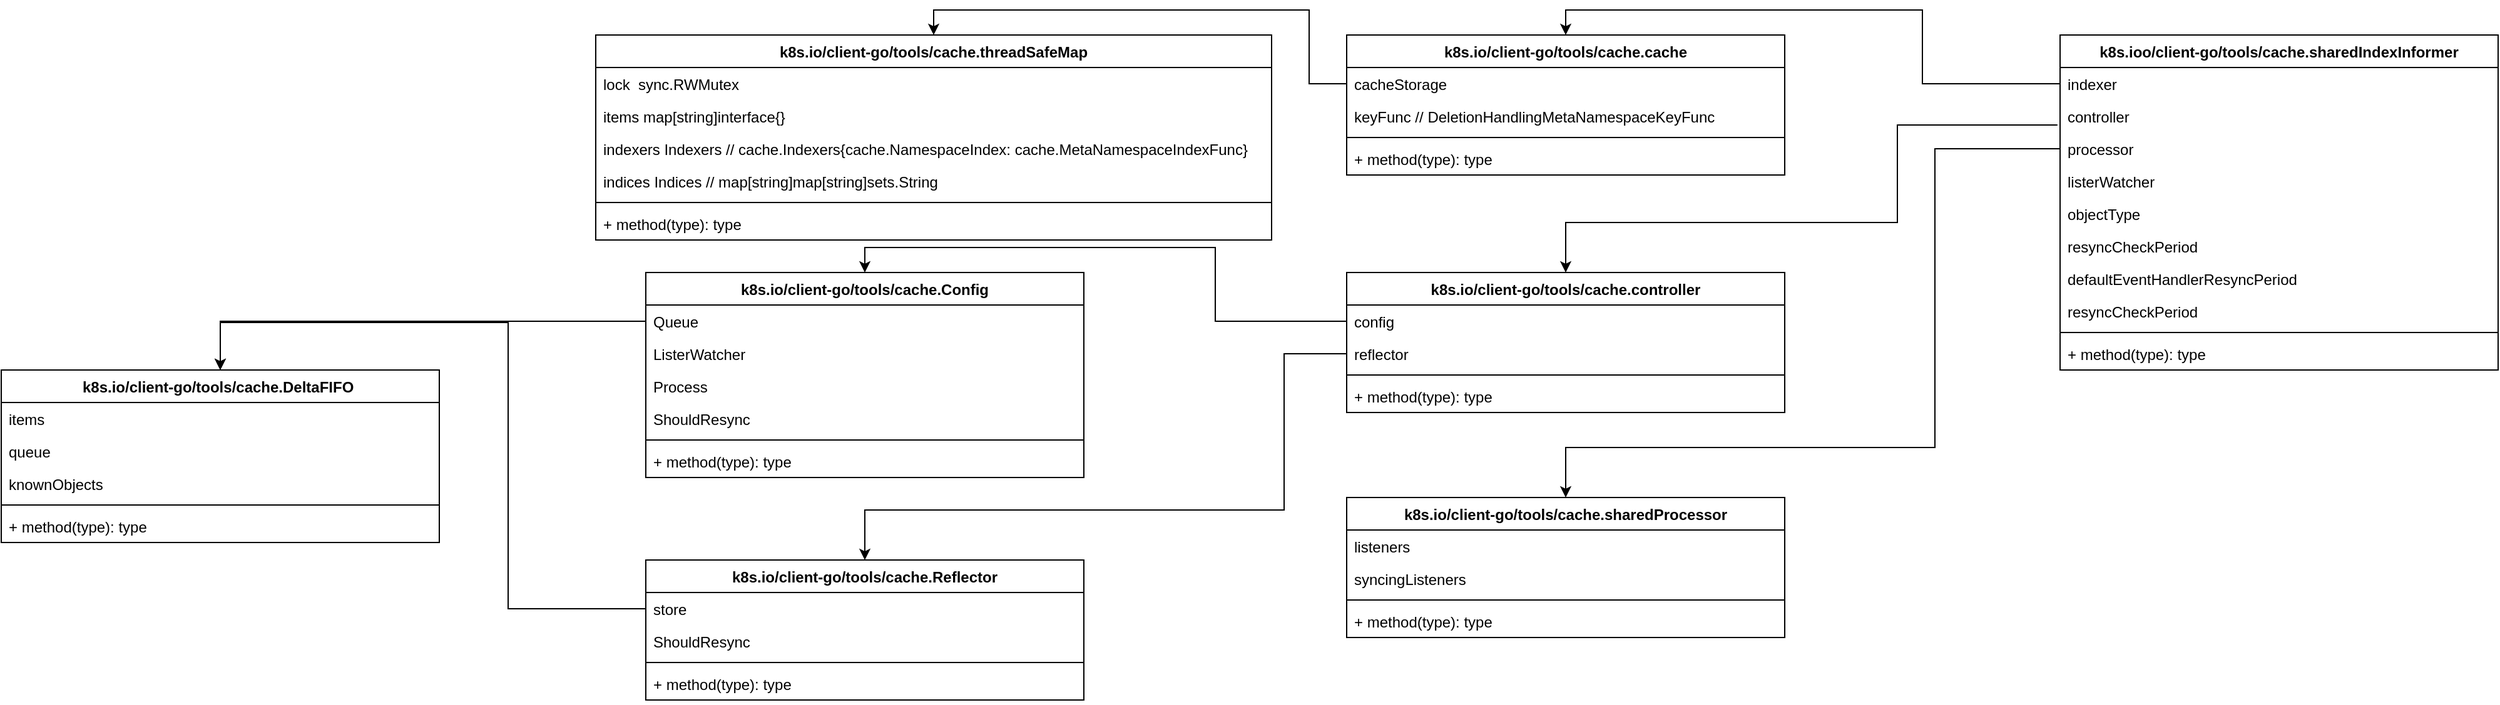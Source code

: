 <mxfile version="12.3.2" type="device" pages="1"><diagram id="22zw4cr5v_jIvlkGgAyu" name="第 1 页"><mxGraphModel dx="2600" dy="680" grid="1" gridSize="10" guides="1" tooltips="1" connect="1" arrows="1" fold="1" page="1" pageScale="1" pageWidth="827" pageHeight="1169" math="0" shadow="0"><root><mxCell id="0"/><mxCell id="1" parent="0"/><mxCell id="lrNdZ6jkVp4dtQRgkQYg-6" value="k8s.ioo/client-go/tools/cache.sharedIndexInformer" style="swimlane;fontStyle=1;align=center;verticalAlign=top;childLayout=stackLayout;horizontal=1;startSize=26;horizontalStack=0;resizeParent=1;resizeParentMax=0;resizeLast=0;collapsible=1;marginBottom=0;" parent="1" vertex="1"><mxGeometry x="230" y="250" width="350" height="268" as="geometry"/></mxCell><mxCell id="lrNdZ6jkVp4dtQRgkQYg-7" value="indexer" style="text;strokeColor=none;fillColor=none;align=left;verticalAlign=top;spacingLeft=4;spacingRight=4;overflow=hidden;rotatable=0;points=[[0,0.5],[1,0.5]];portConstraint=eastwest;" parent="lrNdZ6jkVp4dtQRgkQYg-6" vertex="1"><mxGeometry y="26" width="350" height="26" as="geometry"/></mxCell><mxCell id="lrNdZ6jkVp4dtQRgkQYg-32" value="controller" style="text;strokeColor=none;fillColor=none;align=left;verticalAlign=top;spacingLeft=4;spacingRight=4;overflow=hidden;rotatable=0;points=[[0,0.5],[1,0.5]];portConstraint=eastwest;" parent="lrNdZ6jkVp4dtQRgkQYg-6" vertex="1"><mxGeometry y="52" width="350" height="26" as="geometry"/></mxCell><mxCell id="lrNdZ6jkVp4dtQRgkQYg-33" value="processor" style="text;strokeColor=none;fillColor=none;align=left;verticalAlign=top;spacingLeft=4;spacingRight=4;overflow=hidden;rotatable=0;points=[[0,0.5],[1,0.5]];portConstraint=eastwest;" parent="lrNdZ6jkVp4dtQRgkQYg-6" vertex="1"><mxGeometry y="78" width="350" height="26" as="geometry"/></mxCell><mxCell id="lrNdZ6jkVp4dtQRgkQYg-28" value="listerWatcher" style="text;strokeColor=none;fillColor=none;align=left;verticalAlign=top;spacingLeft=4;spacingRight=4;overflow=hidden;rotatable=0;points=[[0,0.5],[1,0.5]];portConstraint=eastwest;" parent="lrNdZ6jkVp4dtQRgkQYg-6" vertex="1"><mxGeometry y="104" width="350" height="26" as="geometry"/></mxCell><mxCell id="lrNdZ6jkVp4dtQRgkQYg-35" value="objectType" style="text;strokeColor=none;fillColor=none;align=left;verticalAlign=top;spacingLeft=4;spacingRight=4;overflow=hidden;rotatable=0;points=[[0,0.5],[1,0.5]];portConstraint=eastwest;" parent="lrNdZ6jkVp4dtQRgkQYg-6" vertex="1"><mxGeometry y="130" width="350" height="26" as="geometry"/></mxCell><mxCell id="lrNdZ6jkVp4dtQRgkQYg-36" value="resyncCheckPeriod" style="text;strokeColor=none;fillColor=none;align=left;verticalAlign=top;spacingLeft=4;spacingRight=4;overflow=hidden;rotatable=0;points=[[0,0.5],[1,0.5]];portConstraint=eastwest;" parent="lrNdZ6jkVp4dtQRgkQYg-6" vertex="1"><mxGeometry y="156" width="350" height="26" as="geometry"/></mxCell><mxCell id="lrNdZ6jkVp4dtQRgkQYg-37" value="defaultEventHandlerResyncPeriod" style="text;strokeColor=none;fillColor=none;align=left;verticalAlign=top;spacingLeft=4;spacingRight=4;overflow=hidden;rotatable=0;points=[[0,0.5],[1,0.5]];portConstraint=eastwest;" parent="lrNdZ6jkVp4dtQRgkQYg-6" vertex="1"><mxGeometry y="182" width="350" height="26" as="geometry"/></mxCell><mxCell id="lrNdZ6jkVp4dtQRgkQYg-34" value="resyncCheckPeriod" style="text;strokeColor=none;fillColor=none;align=left;verticalAlign=top;spacingLeft=4;spacingRight=4;overflow=hidden;rotatable=0;points=[[0,0.5],[1,0.5]];portConstraint=eastwest;" parent="lrNdZ6jkVp4dtQRgkQYg-6" vertex="1"><mxGeometry y="208" width="350" height="26" as="geometry"/></mxCell><mxCell id="lrNdZ6jkVp4dtQRgkQYg-8" value="" style="line;strokeWidth=1;fillColor=none;align=left;verticalAlign=middle;spacingTop=-1;spacingLeft=3;spacingRight=3;rotatable=0;labelPosition=right;points=[];portConstraint=eastwest;" parent="lrNdZ6jkVp4dtQRgkQYg-6" vertex="1"><mxGeometry y="234" width="350" height="8" as="geometry"/></mxCell><mxCell id="lrNdZ6jkVp4dtQRgkQYg-9" value="+ method(type): type" style="text;strokeColor=none;fillColor=none;align=left;verticalAlign=top;spacingLeft=4;spacingRight=4;overflow=hidden;rotatable=0;points=[[0,0.5],[1,0.5]];portConstraint=eastwest;" parent="lrNdZ6jkVp4dtQRgkQYg-6" vertex="1"><mxGeometry y="242" width="350" height="26" as="geometry"/></mxCell><mxCell id="lrNdZ6jkVp4dtQRgkQYg-10" value="k8s.io/client-go/tools/cache.cache" style="swimlane;fontStyle=1;align=center;verticalAlign=top;childLayout=stackLayout;horizontal=1;startSize=26;horizontalStack=0;resizeParent=1;resizeParentMax=0;resizeLast=0;collapsible=1;marginBottom=0;" parent="1" vertex="1"><mxGeometry x="-340" y="250" width="350" height="112" as="geometry"/></mxCell><mxCell id="lrNdZ6jkVp4dtQRgkQYg-11" value="cacheStorage" style="text;strokeColor=none;fillColor=none;align=left;verticalAlign=top;spacingLeft=4;spacingRight=4;overflow=hidden;rotatable=0;points=[[0,0.5],[1,0.5]];portConstraint=eastwest;" parent="lrNdZ6jkVp4dtQRgkQYg-10" vertex="1"><mxGeometry y="26" width="350" height="26" as="geometry"/></mxCell><mxCell id="lrNdZ6jkVp4dtQRgkQYg-14" value="keyFunc // DeletionHandlingMetaNamespaceKeyFunc" style="text;strokeColor=none;fillColor=none;align=left;verticalAlign=top;spacingLeft=4;spacingRight=4;overflow=hidden;rotatable=0;points=[[0,0.5],[1,0.5]];portConstraint=eastwest;" parent="lrNdZ6jkVp4dtQRgkQYg-10" vertex="1"><mxGeometry y="52" width="350" height="26" as="geometry"/></mxCell><mxCell id="lrNdZ6jkVp4dtQRgkQYg-12" value="" style="line;strokeWidth=1;fillColor=none;align=left;verticalAlign=middle;spacingTop=-1;spacingLeft=3;spacingRight=3;rotatable=0;labelPosition=right;points=[];portConstraint=eastwest;" parent="lrNdZ6jkVp4dtQRgkQYg-10" vertex="1"><mxGeometry y="78" width="350" height="8" as="geometry"/></mxCell><mxCell id="lrNdZ6jkVp4dtQRgkQYg-13" value="+ method(type): type" style="text;strokeColor=none;fillColor=none;align=left;verticalAlign=top;spacingLeft=4;spacingRight=4;overflow=hidden;rotatable=0;points=[[0,0.5],[1,0.5]];portConstraint=eastwest;" parent="lrNdZ6jkVp4dtQRgkQYg-10" vertex="1"><mxGeometry y="86" width="350" height="26" as="geometry"/></mxCell><mxCell id="lrNdZ6jkVp4dtQRgkQYg-15" style="edgeStyle=orthogonalEdgeStyle;rounded=0;orthogonalLoop=1;jettySize=auto;html=1;entryX=0.5;entryY=0;entryDx=0;entryDy=0;" parent="1" source="lrNdZ6jkVp4dtQRgkQYg-7" target="lrNdZ6jkVp4dtQRgkQYg-10" edge="1"><mxGeometry relative="1" as="geometry"/></mxCell><mxCell id="lrNdZ6jkVp4dtQRgkQYg-16" value="k8s.io/client-go/tools/cache.threadSafeMap" style="swimlane;fontStyle=1;align=center;verticalAlign=top;childLayout=stackLayout;horizontal=1;startSize=26;horizontalStack=0;resizeParent=1;resizeParentMax=0;resizeLast=0;collapsible=1;marginBottom=0;" parent="1" vertex="1"><mxGeometry x="-940" y="250" width="540" height="164" as="geometry"/></mxCell><mxCell id="lrNdZ6jkVp4dtQRgkQYg-17" value="lock  sync.RWMutex" style="text;strokeColor=none;fillColor=none;align=left;verticalAlign=top;spacingLeft=4;spacingRight=4;overflow=hidden;rotatable=0;points=[[0,0.5],[1,0.5]];portConstraint=eastwest;" parent="lrNdZ6jkVp4dtQRgkQYg-16" vertex="1"><mxGeometry y="26" width="540" height="26" as="geometry"/></mxCell><mxCell id="lrNdZ6jkVp4dtQRgkQYg-18" value="items map[string]interface{}" style="text;strokeColor=none;fillColor=none;align=left;verticalAlign=top;spacingLeft=4;spacingRight=4;overflow=hidden;rotatable=0;points=[[0,0.5],[1,0.5]];portConstraint=eastwest;" parent="lrNdZ6jkVp4dtQRgkQYg-16" vertex="1"><mxGeometry y="52" width="540" height="26" as="geometry"/></mxCell><mxCell id="lrNdZ6jkVp4dtQRgkQYg-26" value="indexers Indexers // cache.Indexers{cache.NamespaceIndex: cache.MetaNamespaceIndexFunc}" style="text;strokeColor=none;fillColor=none;align=left;verticalAlign=top;spacingLeft=4;spacingRight=4;overflow=hidden;rotatable=0;points=[[0,0.5],[1,0.5]];portConstraint=eastwest;" parent="lrNdZ6jkVp4dtQRgkQYg-16" vertex="1"><mxGeometry y="78" width="540" height="26" as="geometry"/></mxCell><mxCell id="lrNdZ6jkVp4dtQRgkQYg-25" value="indices Indices // map[string]map[string]sets.String" style="text;strokeColor=none;fillColor=none;align=left;verticalAlign=top;spacingLeft=4;spacingRight=4;overflow=hidden;rotatable=0;points=[[0,0.5],[1,0.5]];portConstraint=eastwest;" parent="lrNdZ6jkVp4dtQRgkQYg-16" vertex="1"><mxGeometry y="104" width="540" height="26" as="geometry"/></mxCell><mxCell id="lrNdZ6jkVp4dtQRgkQYg-19" value="" style="line;strokeWidth=1;fillColor=none;align=left;verticalAlign=middle;spacingTop=-1;spacingLeft=3;spacingRight=3;rotatable=0;labelPosition=right;points=[];portConstraint=eastwest;" parent="lrNdZ6jkVp4dtQRgkQYg-16" vertex="1"><mxGeometry y="130" width="540" height="8" as="geometry"/></mxCell><mxCell id="lrNdZ6jkVp4dtQRgkQYg-20" value="+ method(type): type" style="text;strokeColor=none;fillColor=none;align=left;verticalAlign=top;spacingLeft=4;spacingRight=4;overflow=hidden;rotatable=0;points=[[0,0.5],[1,0.5]];portConstraint=eastwest;" parent="lrNdZ6jkVp4dtQRgkQYg-16" vertex="1"><mxGeometry y="138" width="540" height="26" as="geometry"/></mxCell><mxCell id="lrNdZ6jkVp4dtQRgkQYg-27" style="edgeStyle=orthogonalEdgeStyle;rounded=0;orthogonalLoop=1;jettySize=auto;html=1;entryX=0.5;entryY=0;entryDx=0;entryDy=0;" parent="1" source="lrNdZ6jkVp4dtQRgkQYg-11" target="lrNdZ6jkVp4dtQRgkQYg-16" edge="1"><mxGeometry relative="1" as="geometry"/></mxCell><mxCell id="AgOQQeNGocTUa8zRwxea-1" value="k8s.io/client-go/tools/cache.controller" style="swimlane;fontStyle=1;align=center;verticalAlign=top;childLayout=stackLayout;horizontal=1;startSize=26;horizontalStack=0;resizeParent=1;resizeParentMax=0;resizeLast=0;collapsible=1;marginBottom=0;" parent="1" vertex="1"><mxGeometry x="-340" y="440" width="350" height="112" as="geometry"/></mxCell><mxCell id="AgOQQeNGocTUa8zRwxea-3" value="config" style="text;strokeColor=none;fillColor=none;align=left;verticalAlign=top;spacingLeft=4;spacingRight=4;overflow=hidden;rotatable=0;points=[[0,0.5],[1,0.5]];portConstraint=eastwest;" parent="AgOQQeNGocTUa8zRwxea-1" vertex="1"><mxGeometry y="26" width="350" height="26" as="geometry"/></mxCell><mxCell id="AgOQQeNGocTUa8zRwxea-2" value="reflector" style="text;strokeColor=none;fillColor=none;align=left;verticalAlign=top;spacingLeft=4;spacingRight=4;overflow=hidden;rotatable=0;points=[[0,0.5],[1,0.5]];portConstraint=eastwest;" parent="AgOQQeNGocTUa8zRwxea-1" vertex="1"><mxGeometry y="52" width="350" height="26" as="geometry"/></mxCell><mxCell id="AgOQQeNGocTUa8zRwxea-4" value="" style="line;strokeWidth=1;fillColor=none;align=left;verticalAlign=middle;spacingTop=-1;spacingLeft=3;spacingRight=3;rotatable=0;labelPosition=right;points=[];portConstraint=eastwest;" parent="AgOQQeNGocTUa8zRwxea-1" vertex="1"><mxGeometry y="78" width="350" height="8" as="geometry"/></mxCell><mxCell id="AgOQQeNGocTUa8zRwxea-5" value="+ method(type): type" style="text;strokeColor=none;fillColor=none;align=left;verticalAlign=top;spacingLeft=4;spacingRight=4;overflow=hidden;rotatable=0;points=[[0,0.5],[1,0.5]];portConstraint=eastwest;" parent="AgOQQeNGocTUa8zRwxea-1" vertex="1"><mxGeometry y="86" width="350" height="26" as="geometry"/></mxCell><mxCell id="AgOQQeNGocTUa8zRwxea-6" style="edgeStyle=orthogonalEdgeStyle;rounded=0;orthogonalLoop=1;jettySize=auto;html=1;exitX=-0.006;exitY=0.769;exitDx=0;exitDy=0;exitPerimeter=0;" parent="1" source="lrNdZ6jkVp4dtQRgkQYg-32" target="AgOQQeNGocTUa8zRwxea-1" edge="1"><mxGeometry relative="1" as="geometry"><Array as="points"><mxPoint x="100" y="322"/><mxPoint x="100" y="400"/><mxPoint x="-165" y="400"/></Array></mxGeometry></mxCell><mxCell id="AgOQQeNGocTUa8zRwxea-7" value="k8s.io/client-go/tools/cache.sharedProcessor" style="swimlane;fontStyle=1;align=center;verticalAlign=top;childLayout=stackLayout;horizontal=1;startSize=26;horizontalStack=0;resizeParent=1;resizeParentMax=0;resizeLast=0;collapsible=1;marginBottom=0;" parent="1" vertex="1"><mxGeometry x="-340" y="620" width="350" height="112" as="geometry"/></mxCell><mxCell id="AgOQQeNGocTUa8zRwxea-8" value="listeners" style="text;strokeColor=none;fillColor=none;align=left;verticalAlign=top;spacingLeft=4;spacingRight=4;overflow=hidden;rotatable=0;points=[[0,0.5],[1,0.5]];portConstraint=eastwest;" parent="AgOQQeNGocTUa8zRwxea-7" vertex="1"><mxGeometry y="26" width="350" height="26" as="geometry"/></mxCell><mxCell id="AgOQQeNGocTUa8zRwxea-9" value="syncingListeners" style="text;strokeColor=none;fillColor=none;align=left;verticalAlign=top;spacingLeft=4;spacingRight=4;overflow=hidden;rotatable=0;points=[[0,0.5],[1,0.5]];portConstraint=eastwest;" parent="AgOQQeNGocTUa8zRwxea-7" vertex="1"><mxGeometry y="52" width="350" height="26" as="geometry"/></mxCell><mxCell id="AgOQQeNGocTUa8zRwxea-10" value="" style="line;strokeWidth=1;fillColor=none;align=left;verticalAlign=middle;spacingTop=-1;spacingLeft=3;spacingRight=3;rotatable=0;labelPosition=right;points=[];portConstraint=eastwest;" parent="AgOQQeNGocTUa8zRwxea-7" vertex="1"><mxGeometry y="78" width="350" height="8" as="geometry"/></mxCell><mxCell id="AgOQQeNGocTUa8zRwxea-11" value="+ method(type): type" style="text;strokeColor=none;fillColor=none;align=left;verticalAlign=top;spacingLeft=4;spacingRight=4;overflow=hidden;rotatable=0;points=[[0,0.5],[1,0.5]];portConstraint=eastwest;" parent="AgOQQeNGocTUa8zRwxea-7" vertex="1"><mxGeometry y="86" width="350" height="26" as="geometry"/></mxCell><mxCell id="AgOQQeNGocTUa8zRwxea-12" style="edgeStyle=orthogonalEdgeStyle;rounded=0;orthogonalLoop=1;jettySize=auto;html=1;entryX=0.5;entryY=0;entryDx=0;entryDy=0;exitX=0;exitY=0.5;exitDx=0;exitDy=0;" parent="1" source="lrNdZ6jkVp4dtQRgkQYg-33" target="AgOQQeNGocTUa8zRwxea-7" edge="1"><mxGeometry relative="1" as="geometry"><Array as="points"><mxPoint x="130" y="341"/><mxPoint x="130" y="580"/><mxPoint x="-165" y="580"/></Array></mxGeometry></mxCell><mxCell id="AgOQQeNGocTUa8zRwxea-13" value="k8s.io/client-go/tools/cache.Reflector" style="swimlane;fontStyle=1;align=center;verticalAlign=top;childLayout=stackLayout;horizontal=1;startSize=26;horizontalStack=0;resizeParent=1;resizeParentMax=0;resizeLast=0;collapsible=1;marginBottom=0;" parent="1" vertex="1"><mxGeometry x="-900" y="670" width="350" height="112" as="geometry"/></mxCell><mxCell id="AgOQQeNGocTUa8zRwxea-14" value="store" style="text;strokeColor=none;fillColor=none;align=left;verticalAlign=top;spacingLeft=4;spacingRight=4;overflow=hidden;rotatable=0;points=[[0,0.5],[1,0.5]];portConstraint=eastwest;" parent="AgOQQeNGocTUa8zRwxea-13" vertex="1"><mxGeometry y="26" width="350" height="26" as="geometry"/></mxCell><mxCell id="AgOQQeNGocTUa8zRwxea-15" value="ShouldResync" style="text;strokeColor=none;fillColor=none;align=left;verticalAlign=top;spacingLeft=4;spacingRight=4;overflow=hidden;rotatable=0;points=[[0,0.5],[1,0.5]];portConstraint=eastwest;" parent="AgOQQeNGocTUa8zRwxea-13" vertex="1"><mxGeometry y="52" width="350" height="26" as="geometry"/></mxCell><mxCell id="AgOQQeNGocTUa8zRwxea-16" value="" style="line;strokeWidth=1;fillColor=none;align=left;verticalAlign=middle;spacingTop=-1;spacingLeft=3;spacingRight=3;rotatable=0;labelPosition=right;points=[];portConstraint=eastwest;" parent="AgOQQeNGocTUa8zRwxea-13" vertex="1"><mxGeometry y="78" width="350" height="8" as="geometry"/></mxCell><mxCell id="AgOQQeNGocTUa8zRwxea-17" value="+ method(type): type" style="text;strokeColor=none;fillColor=none;align=left;verticalAlign=top;spacingLeft=4;spacingRight=4;overflow=hidden;rotatable=0;points=[[0,0.5],[1,0.5]];portConstraint=eastwest;" parent="AgOQQeNGocTUa8zRwxea-13" vertex="1"><mxGeometry y="86" width="350" height="26" as="geometry"/></mxCell><mxCell id="AgOQQeNGocTUa8zRwxea-18" style="edgeStyle=orthogonalEdgeStyle;rounded=0;orthogonalLoop=1;jettySize=auto;html=1;entryX=0.5;entryY=0;entryDx=0;entryDy=0;exitX=0;exitY=0.5;exitDx=0;exitDy=0;" parent="1" source="AgOQQeNGocTUa8zRwxea-2" target="AgOQQeNGocTUa8zRwxea-13" edge="1"><mxGeometry relative="1" as="geometry"><Array as="points"><mxPoint x="-390" y="505"/><mxPoint x="-390" y="630"/><mxPoint x="-725" y="630"/></Array></mxGeometry></mxCell><mxCell id="AgOQQeNGocTUa8zRwxea-19" value="k8s.io/client-go/tools/cache.Config" style="swimlane;fontStyle=1;align=center;verticalAlign=top;childLayout=stackLayout;horizontal=1;startSize=26;horizontalStack=0;resizeParent=1;resizeParentMax=0;resizeLast=0;collapsible=1;marginBottom=0;" parent="1" vertex="1"><mxGeometry x="-900" y="440" width="350" height="164" as="geometry"/></mxCell><mxCell id="AgOQQeNGocTUa8zRwxea-20" value="Queue" style="text;strokeColor=none;fillColor=none;align=left;verticalAlign=top;spacingLeft=4;spacingRight=4;overflow=hidden;rotatable=0;points=[[0,0.5],[1,0.5]];portConstraint=eastwest;" parent="AgOQQeNGocTUa8zRwxea-19" vertex="1"><mxGeometry y="26" width="350" height="26" as="geometry"/></mxCell><mxCell id="AgOQQeNGocTUa8zRwxea-25" value="ListerWatcher" style="text;strokeColor=none;fillColor=none;align=left;verticalAlign=top;spacingLeft=4;spacingRight=4;overflow=hidden;rotatable=0;points=[[0,0.5],[1,0.5]];portConstraint=eastwest;" parent="AgOQQeNGocTUa8zRwxea-19" vertex="1"><mxGeometry y="52" width="350" height="26" as="geometry"/></mxCell><mxCell id="AgOQQeNGocTUa8zRwxea-21" value="Process" style="text;strokeColor=none;fillColor=none;align=left;verticalAlign=top;spacingLeft=4;spacingRight=4;overflow=hidden;rotatable=0;points=[[0,0.5],[1,0.5]];portConstraint=eastwest;" parent="AgOQQeNGocTUa8zRwxea-19" vertex="1"><mxGeometry y="78" width="350" height="26" as="geometry"/></mxCell><mxCell id="AgOQQeNGocTUa8zRwxea-26" value="ShouldResync" style="text;strokeColor=none;fillColor=none;align=left;verticalAlign=top;spacingLeft=4;spacingRight=4;overflow=hidden;rotatable=0;points=[[0,0.5],[1,0.5]];portConstraint=eastwest;" parent="AgOQQeNGocTUa8zRwxea-19" vertex="1"><mxGeometry y="104" width="350" height="26" as="geometry"/></mxCell><mxCell id="AgOQQeNGocTUa8zRwxea-22" value="" style="line;strokeWidth=1;fillColor=none;align=left;verticalAlign=middle;spacingTop=-1;spacingLeft=3;spacingRight=3;rotatable=0;labelPosition=right;points=[];portConstraint=eastwest;" parent="AgOQQeNGocTUa8zRwxea-19" vertex="1"><mxGeometry y="130" width="350" height="8" as="geometry"/></mxCell><mxCell id="AgOQQeNGocTUa8zRwxea-23" value="+ method(type): type" style="text;strokeColor=none;fillColor=none;align=left;verticalAlign=top;spacingLeft=4;spacingRight=4;overflow=hidden;rotatable=0;points=[[0,0.5],[1,0.5]];portConstraint=eastwest;" parent="AgOQQeNGocTUa8zRwxea-19" vertex="1"><mxGeometry y="138" width="350" height="26" as="geometry"/></mxCell><mxCell id="AgOQQeNGocTUa8zRwxea-24" style="edgeStyle=orthogonalEdgeStyle;rounded=0;orthogonalLoop=1;jettySize=auto;html=1;entryX=0.5;entryY=0;entryDx=0;entryDy=0;" parent="1" source="AgOQQeNGocTUa8zRwxea-3" target="AgOQQeNGocTUa8zRwxea-19" edge="1"><mxGeometry relative="1" as="geometry"/></mxCell><mxCell id="AgOQQeNGocTUa8zRwxea-27" value="k8s.io/client-go/tools/cache.DeltaFIFO " style="swimlane;fontStyle=1;align=center;verticalAlign=top;childLayout=stackLayout;horizontal=1;startSize=26;horizontalStack=0;resizeParent=1;resizeParentMax=0;resizeLast=0;collapsible=1;marginBottom=0;" parent="1" vertex="1"><mxGeometry x="-1415" y="518" width="350" height="138" as="geometry"/></mxCell><mxCell id="AgOQQeNGocTUa8zRwxea-28" value="items" style="text;strokeColor=none;fillColor=none;align=left;verticalAlign=top;spacingLeft=4;spacingRight=4;overflow=hidden;rotatable=0;points=[[0,0.5],[1,0.5]];portConstraint=eastwest;" parent="AgOQQeNGocTUa8zRwxea-27" vertex="1"><mxGeometry y="26" width="350" height="26" as="geometry"/></mxCell><mxCell id="AgOQQeNGocTUa8zRwxea-29" value="queue" style="text;strokeColor=none;fillColor=none;align=left;verticalAlign=top;spacingLeft=4;spacingRight=4;overflow=hidden;rotatable=0;points=[[0,0.5],[1,0.5]];portConstraint=eastwest;" parent="AgOQQeNGocTUa8zRwxea-27" vertex="1"><mxGeometry y="52" width="350" height="26" as="geometry"/></mxCell><mxCell id="AgOQQeNGocTUa8zRwxea-30" value="knownObjects" style="text;strokeColor=none;fillColor=none;align=left;verticalAlign=top;spacingLeft=4;spacingRight=4;overflow=hidden;rotatable=0;points=[[0,0.5],[1,0.5]];portConstraint=eastwest;" parent="AgOQQeNGocTUa8zRwxea-27" vertex="1"><mxGeometry y="78" width="350" height="26" as="geometry"/></mxCell><mxCell id="AgOQQeNGocTUa8zRwxea-32" value="" style="line;strokeWidth=1;fillColor=none;align=left;verticalAlign=middle;spacingTop=-1;spacingLeft=3;spacingRight=3;rotatable=0;labelPosition=right;points=[];portConstraint=eastwest;" parent="AgOQQeNGocTUa8zRwxea-27" vertex="1"><mxGeometry y="104" width="350" height="8" as="geometry"/></mxCell><mxCell id="AgOQQeNGocTUa8zRwxea-33" value="+ method(type): type" style="text;strokeColor=none;fillColor=none;align=left;verticalAlign=top;spacingLeft=4;spacingRight=4;overflow=hidden;rotatable=0;points=[[0,0.5],[1,0.5]];portConstraint=eastwest;" parent="AgOQQeNGocTUa8zRwxea-27" vertex="1"><mxGeometry y="112" width="350" height="26" as="geometry"/></mxCell><mxCell id="AgOQQeNGocTUa8zRwxea-34" style="edgeStyle=orthogonalEdgeStyle;rounded=0;orthogonalLoop=1;jettySize=auto;html=1;entryX=0.5;entryY=0;entryDx=0;entryDy=0;" parent="1" source="AgOQQeNGocTUa8zRwxea-20" target="AgOQQeNGocTUa8zRwxea-27" edge="1"><mxGeometry relative="1" as="geometry"/></mxCell><mxCell id="AgOQQeNGocTUa8zRwxea-35" style="edgeStyle=orthogonalEdgeStyle;rounded=0;orthogonalLoop=1;jettySize=auto;html=1;entryX=0.5;entryY=0;entryDx=0;entryDy=0;" parent="1" source="AgOQQeNGocTUa8zRwxea-14" target="AgOQQeNGocTUa8zRwxea-27" edge="1"><mxGeometry relative="1" as="geometry"><Array as="points"><mxPoint x="-1010" y="709"/><mxPoint x="-1010" y="480"/><mxPoint x="-1240" y="480"/></Array></mxGeometry></mxCell></root></mxGraphModel></diagram></mxfile>